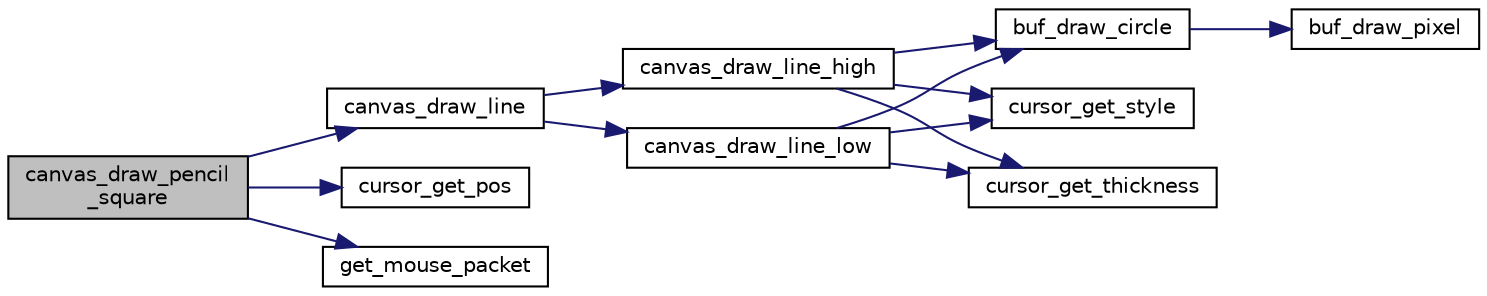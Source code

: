 digraph "canvas_draw_pencil_square"
{
 // LATEX_PDF_SIZE
  edge [fontname="Helvetica",fontsize="10",labelfontname="Helvetica",labelfontsize="10"];
  node [fontname="Helvetica",fontsize="10",shape=record];
  rankdir="LR";
  Node1 [label="canvas_draw_pencil\l_square",height=0.2,width=0.4,color="black", fillcolor="grey75", style="filled", fontcolor="black",tooltip="Draws a square on screen at the given cursor position."];
  Node1 -> Node2 [color="midnightblue",fontsize="10",style="solid"];
  Node2 [label="canvas_draw_line",height=0.2,width=0.4,color="black", fillcolor="white", style="filled",URL="$canvas_8c.html#a81e915729ce5cc907dd3d08d790b3cb9",tooltip=" "];
  Node2 -> Node3 [color="midnightblue",fontsize="10",style="solid"];
  Node3 [label="canvas_draw_line_high",height=0.2,width=0.4,color="black", fillcolor="white", style="filled",URL="$canvas_8c.html#a00fc737a073d8cd4d2ba07485f881a53",tooltip=" "];
  Node3 -> Node4 [color="midnightblue",fontsize="10",style="solid"];
  Node4 [label="buf_draw_circle",height=0.2,width=0.4,color="black", fillcolor="white", style="filled",URL="$group__graphics.html#ga3f2490703f76d68ee31a7e93671633da",tooltip="Draws a circle on a pixel buffer."];
  Node4 -> Node5 [color="midnightblue",fontsize="10",style="solid"];
  Node5 [label="buf_draw_pixel",height=0.2,width=0.4,color="black", fillcolor="white", style="filled",URL="$group__graphics.html#ga49604fff88a75a0bdf9d860b6bfd45a8",tooltip="Draws a pixel on a pixel_buffer."];
  Node3 -> Node6 [color="midnightblue",fontsize="10",style="solid"];
  Node6 [label="cursor_get_style",height=0.2,width=0.4,color="black", fillcolor="white", style="filled",URL="$group__cursor.html#ga4826d95c25c8d6d0dcd3b07f5ef7cdb3",tooltip="Gets the current style of the cursor."];
  Node3 -> Node7 [color="midnightblue",fontsize="10",style="solid"];
  Node7 [label="cursor_get_thickness",height=0.2,width=0.4,color="black", fillcolor="white", style="filled",URL="$group__cursor.html#gab3f0eafdff5a3a2edb2d2637ddfd7f4b",tooltip="Get cursor thickness."];
  Node2 -> Node8 [color="midnightblue",fontsize="10",style="solid"];
  Node8 [label="canvas_draw_line_low",height=0.2,width=0.4,color="black", fillcolor="white", style="filled",URL="$canvas_8c.html#a654b1a28b128143b1e490b1a79d73327",tooltip=" "];
  Node8 -> Node4 [color="midnightblue",fontsize="10",style="solid"];
  Node8 -> Node6 [color="midnightblue",fontsize="10",style="solid"];
  Node8 -> Node7 [color="midnightblue",fontsize="10",style="solid"];
  Node1 -> Node9 [color="midnightblue",fontsize="10",style="solid"];
  Node9 [label="cursor_get_pos",height=0.2,width=0.4,color="black", fillcolor="white", style="filled",URL="$group__cursor.html#ga0af9b29a32a86441cce1cc594e2ff982",tooltip="Returns the current position of the cursor."];
  Node1 -> Node10 [color="midnightblue",fontsize="10",style="solid"];
  Node10 [label="get_mouse_packet",height=0.2,width=0.4,color="black", fillcolor="white", style="filled",URL="$group__mouse.html#ga0cc322061bf385b4396d89e93b2974b4",tooltip="Get the current mouse packet."];
}
